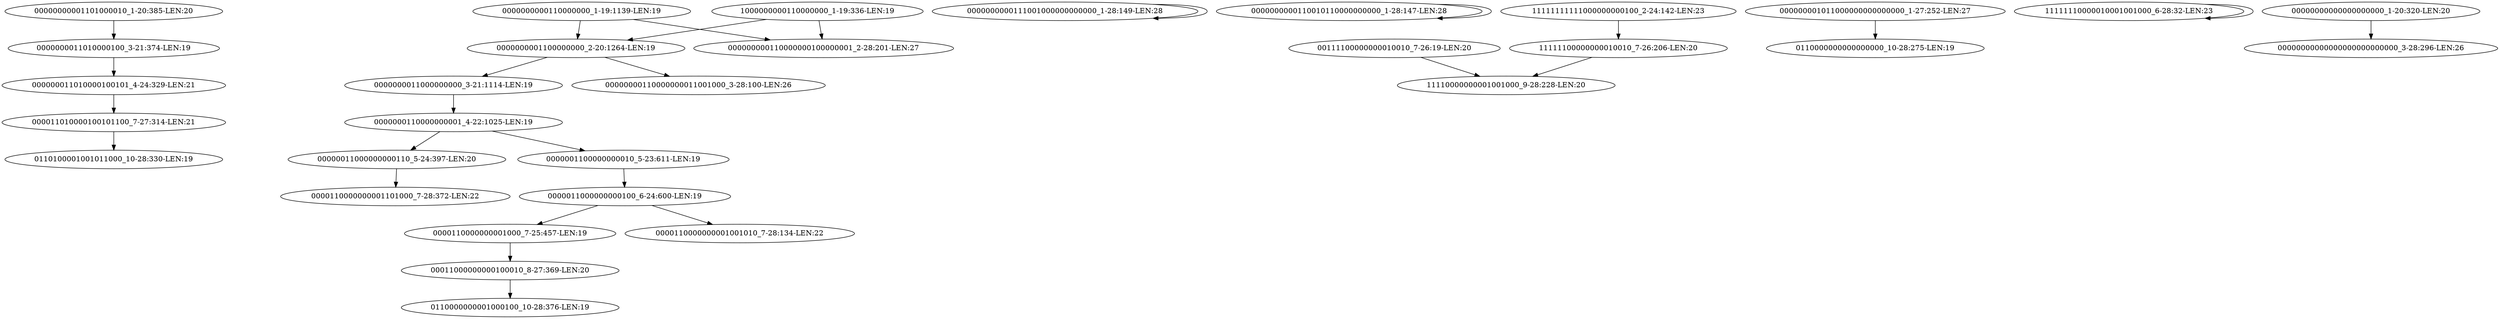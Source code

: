digraph G {
    "00000000001101000010_1-20:385-LEN:20" -> "0000000011010000100_3-21:374-LEN:19";
    "0000000110000000001_4-22:1025-LEN:19" -> "00000011000000000110_5-24:397-LEN:20";
    "0000000110000000001_4-22:1025-LEN:19" -> "0000001100000000010_5-23:611-LEN:19";
    "0000000011010000100_3-21:374-LEN:19" -> "000000011010000100101_4-24:329-LEN:21";
    "0000000000111001000000000000_1-28:149-LEN:28" -> "0000000000111001000000000000_1-28:149-LEN:28";
    "0000000011000000000_3-21:1114-LEN:19" -> "0000000110000000001_4-22:1025-LEN:19";
    "0000000000110010110000000000_1-28:147-LEN:28" -> "0000000000110010110000000000_1-28:147-LEN:28";
    "0000000001100000000_2-20:1264-LEN:19" -> "00000000110000000011001000_3-28:100-LEN:26";
    "0000000001100000000_2-20:1264-LEN:19" -> "0000000011000000000_3-21:1114-LEN:19";
    "0000000000110000000_1-19:1139-LEN:19" -> "0000000001100000000_2-20:1264-LEN:19";
    "0000000000110000000_1-19:1139-LEN:19" -> "000000000110000000100000001_2-28:201-LEN:27";
    "00111100000000010010_7-26:19-LEN:20" -> "11110000000001001000_9-28:228-LEN:20";
    "11111111111000000000100_2-24:142-LEN:23" -> "11111100000000010010_7-26:206-LEN:20";
    "0000110000000001000_7-25:457-LEN:19" -> "00011000000000100010_8-27:369-LEN:20";
    "000000011010000100101_4-24:329-LEN:21" -> "000011010000100101100_7-27:314-LEN:21";
    "00000011000000000110_5-24:397-LEN:20" -> "0000110000000001101000_7-28:372-LEN:22";
    "000011010000100101100_7-27:314-LEN:21" -> "0110100001001011000_10-28:330-LEN:19";
    "1000000000110000000_1-19:336-LEN:19" -> "0000000001100000000_2-20:1264-LEN:19";
    "1000000000110000000_1-19:336-LEN:19" -> "000000000110000000100000001_2-28:201-LEN:27";
    "000000001011000000000000000_1-27:252-LEN:27" -> "0110000000000000000_10-28:275-LEN:19";
    "00011000000000100010_8-27:369-LEN:20" -> "0110000000001000100_10-28:376-LEN:19";
    "0000011000000000100_6-24:600-LEN:19" -> "0000110000000001001010_7-28:134-LEN:22";
    "0000011000000000100_6-24:600-LEN:19" -> "0000110000000001000_7-25:457-LEN:19";
    "11111110000010001001000_6-28:32-LEN:23" -> "11111110000010001001000_6-28:32-LEN:23";
    "00000000000000000000_1-20:320-LEN:20" -> "00000000000000000000000000_3-28:296-LEN:26";
    "0000001100000000010_5-23:611-LEN:19" -> "0000011000000000100_6-24:600-LEN:19";
    "11111100000000010010_7-26:206-LEN:20" -> "11110000000001001000_9-28:228-LEN:20";
}
